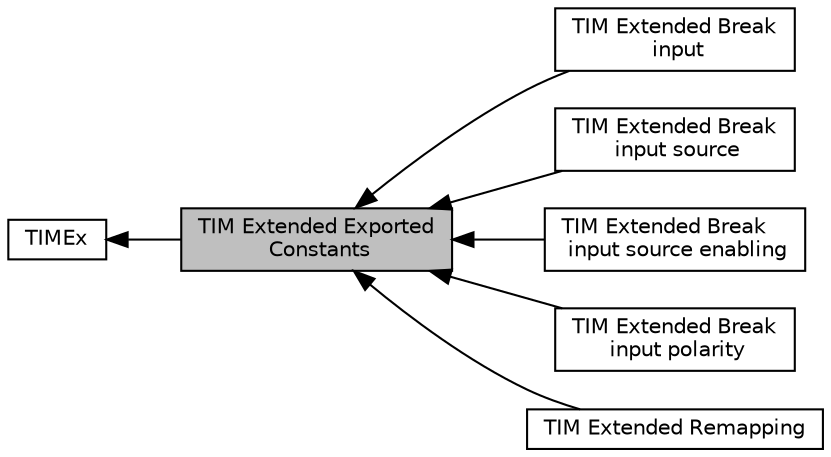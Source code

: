 digraph "TIM Extended Exported Constants"
{
  edge [fontname="Helvetica",fontsize="10",labelfontname="Helvetica",labelfontsize="10"];
  node [fontname="Helvetica",fontsize="10",shape=box];
  rankdir=LR;
  Node2 [label="TIMEx",height=0.2,width=0.4,color="black", fillcolor="white", style="filled",URL="$group___t_i_m_ex.html",tooltip="TIM Extended HAL module driver."];
  Node4 [label="TIM Extended Break\l input",height=0.2,width=0.4,color="black", fillcolor="white", style="filled",URL="$group___t_i_m_ex___break___input.html",tooltip=" "];
  Node5 [label="TIM Extended Break\l input source",height=0.2,width=0.4,color="black", fillcolor="white", style="filled",URL="$group___t_i_m_ex___break___input___source.html",tooltip=" "];
  Node6 [label="TIM Extended Break\l input source enabling",height=0.2,width=0.4,color="black", fillcolor="white", style="filled",URL="$group___t_i_m_ex___break___input___source___enable.html",tooltip=" "];
  Node7 [label="TIM Extended Break\l input polarity",height=0.2,width=0.4,color="black", fillcolor="white", style="filled",URL="$group___t_i_m_ex___break___input___source___polarity.html",tooltip=" "];
  Node1 [label="TIM Extended Exported\l Constants",height=0.2,width=0.4,color="black", fillcolor="grey75", style="filled", fontcolor="black",tooltip=" "];
  Node3 [label="TIM Extended Remapping",height=0.2,width=0.4,color="black", fillcolor="white", style="filled",URL="$group___t_i_m_ex___remap.html",tooltip=" "];
  Node2->Node1 [shape=plaintext, dir="back", style="solid"];
  Node1->Node3 [shape=plaintext, dir="back", style="solid"];
  Node1->Node4 [shape=plaintext, dir="back", style="solid"];
  Node1->Node5 [shape=plaintext, dir="back", style="solid"];
  Node1->Node6 [shape=plaintext, dir="back", style="solid"];
  Node1->Node7 [shape=plaintext, dir="back", style="solid"];
}
